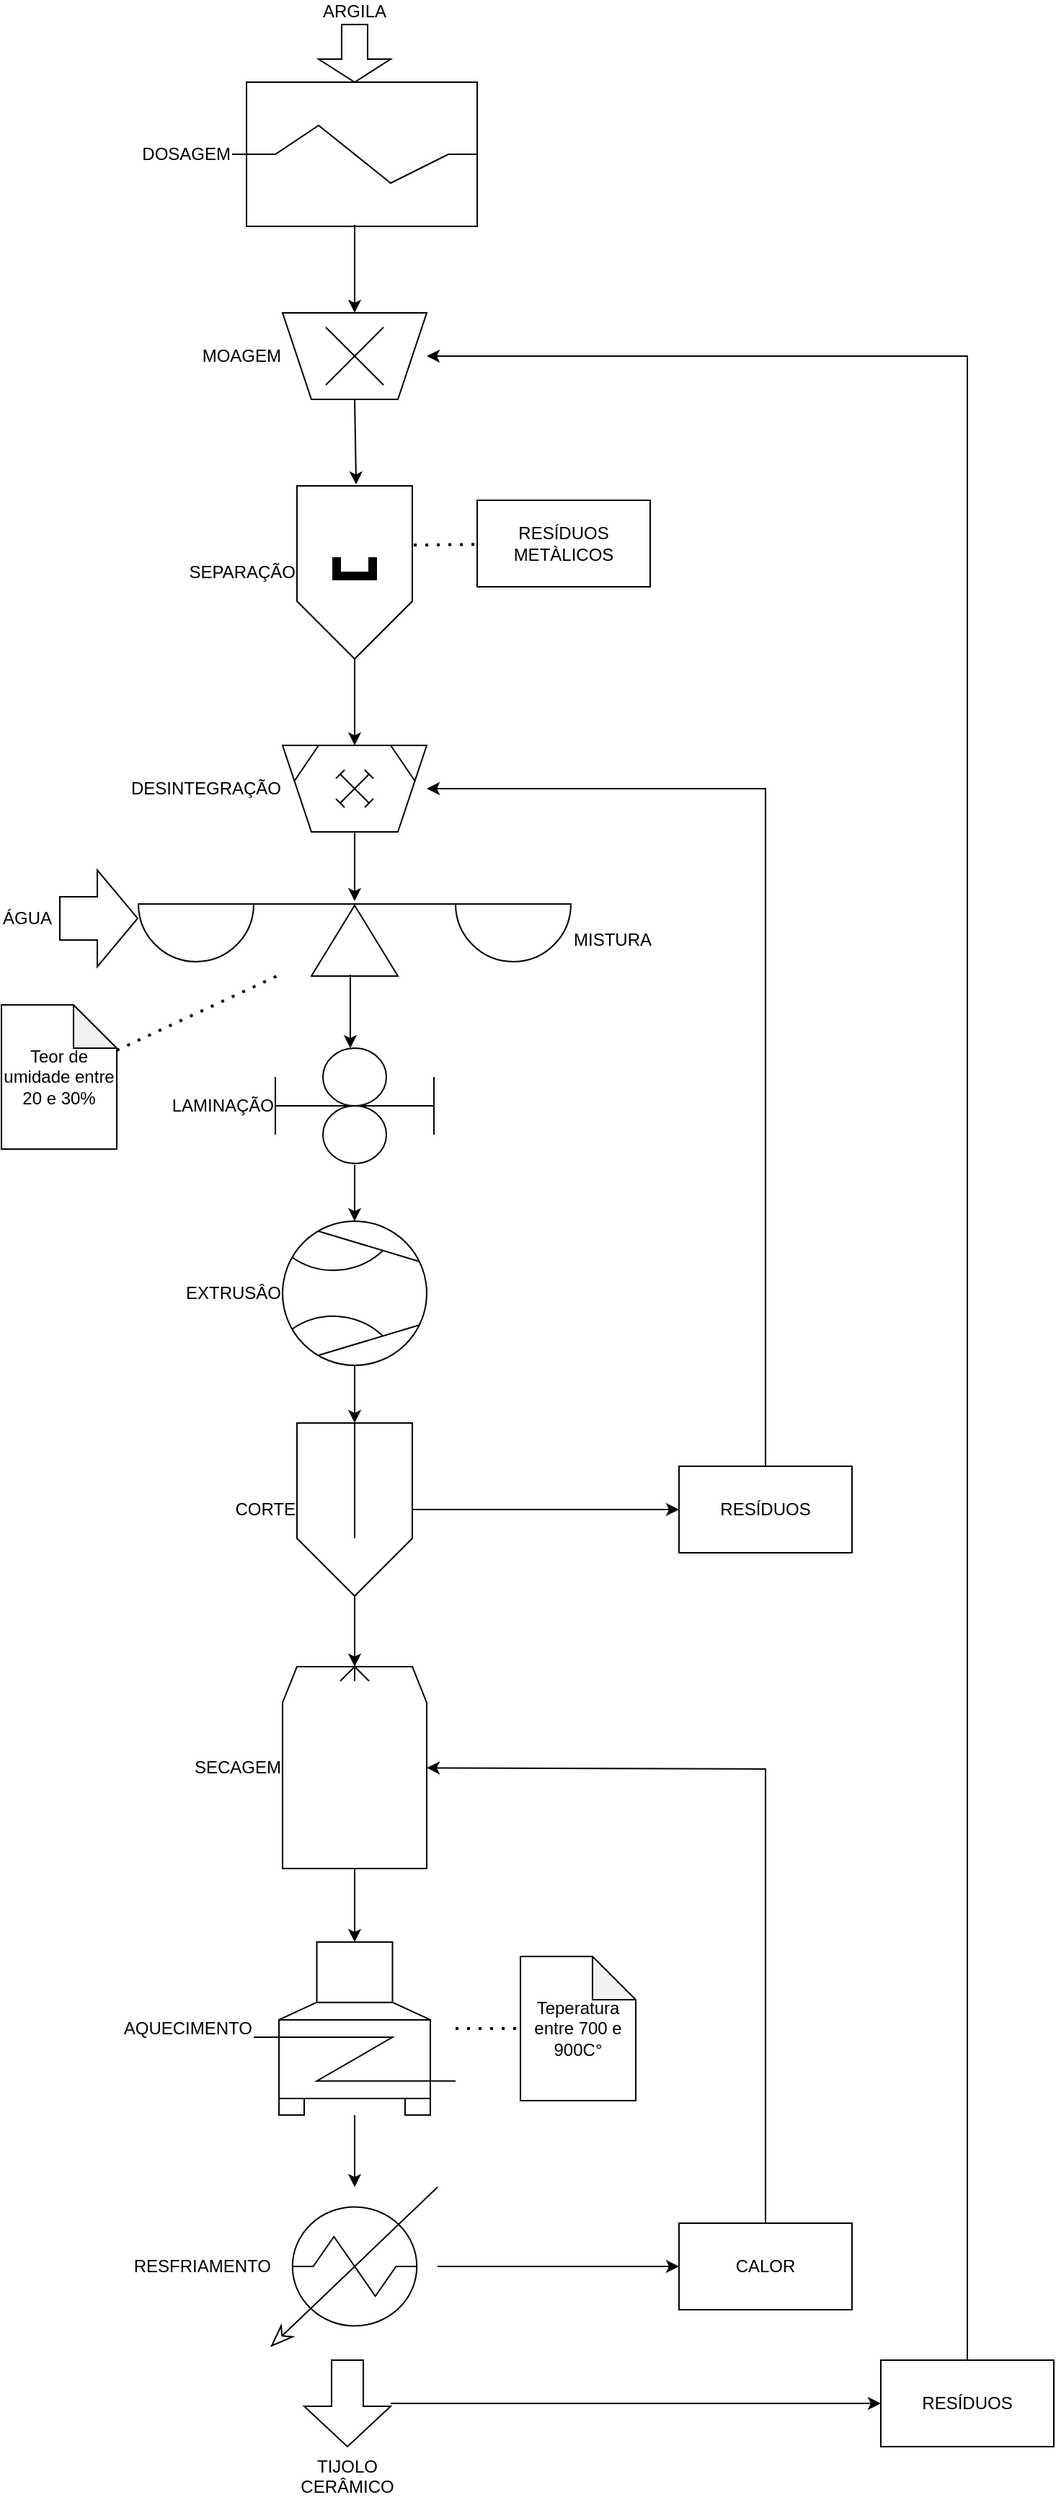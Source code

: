 <mxfile version="21.6.2" type="github">
  <diagram id="C5RBs43oDa-KdzZeNtuy" name="Page-1">
    <mxGraphModel dx="1434" dy="756" grid="1" gridSize="10" guides="1" tooltips="1" connect="1" arrows="1" fold="1" page="1" pageScale="1" pageWidth="827" pageHeight="1169" math="0" shadow="0">
      <root>
        <mxCell id="WIyWlLk6GJQsqaUBKTNV-0" />
        <mxCell id="WIyWlLk6GJQsqaUBKTNV-1" parent="WIyWlLk6GJQsqaUBKTNV-0" />
        <mxCell id="Db3x2-mIG0SqWnb48fhS-3" value="DOSAGEM" style="shape=mxgraph.pid.mixers.kneader;html=1;pointerEvents=1;align=right;verticalLabelPosition=middle;verticalAlign=middle;dashed=0;labelPosition=left;" vertex="1" parent="WIyWlLk6GJQsqaUBKTNV-1">
          <mxGeometry x="230" y="70" width="170" height="100" as="geometry" />
        </mxCell>
        <mxCell id="Db3x2-mIG0SqWnb48fhS-4" value="SEPARAÇÃO" style="verticalLabelPosition=middle;align=right;dashed=0;html=1;verticalAlign=middle;shape=mxgraph.pid.separators.separator_(permanent_magnet)2;labelPosition=left;" vertex="1" parent="WIyWlLk6GJQsqaUBKTNV-1">
          <mxGeometry x="275" y="350" width="80" height="120" as="geometry" />
        </mxCell>
        <mxCell id="Db3x2-mIG0SqWnb48fhS-6" value="ARGILA" style="shape=singleArrow;direction=south;whiteSpace=wrap;html=1;arrowWidth=0.36;arrowSize=0.4;labelPosition=center;verticalLabelPosition=top;align=center;verticalAlign=bottom;" vertex="1" parent="WIyWlLk6GJQsqaUBKTNV-1">
          <mxGeometry x="290" y="30" width="50" height="40" as="geometry" />
        </mxCell>
        <mxCell id="Db3x2-mIG0SqWnb48fhS-7" value="" style="endArrow=none;dashed=1;html=1;dashPattern=1 3;strokeWidth=2;rounded=0;exitX=1.013;exitY=0.342;exitDx=0;exitDy=0;exitPerimeter=0;" edge="1" parent="WIyWlLk6GJQsqaUBKTNV-1" source="Db3x2-mIG0SqWnb48fhS-4" target="Db3x2-mIG0SqWnb48fhS-8">
          <mxGeometry width="50" height="50" relative="1" as="geometry">
            <mxPoint x="350" y="440" as="sourcePoint" />
            <mxPoint x="460" y="390" as="targetPoint" />
          </mxGeometry>
        </mxCell>
        <mxCell id="Db3x2-mIG0SqWnb48fhS-8" value="RESÍDUOS METÀLICOS" style="rounded=0;whiteSpace=wrap;html=1;" vertex="1" parent="WIyWlLk6GJQsqaUBKTNV-1">
          <mxGeometry x="400" y="360" width="120" height="60" as="geometry" />
        </mxCell>
        <mxCell id="Db3x2-mIG0SqWnb48fhS-9" value="MOAGEM" style="verticalLabelPosition=middle;align=right;dashed=0;html=1;verticalAlign=middle;shape=mxgraph.pid.crushers_grinding.crushing,_grinding_machine;labelPosition=left;" vertex="1" parent="WIyWlLk6GJQsqaUBKTNV-1">
          <mxGeometry x="265" y="230" width="100" height="60" as="geometry" />
        </mxCell>
        <mxCell id="Db3x2-mIG0SqWnb48fhS-10" value="" style="endArrow=classic;html=1;rounded=0;exitX=0.5;exitY=0.99;exitDx=0;exitDy=0;exitPerimeter=0;" edge="1" parent="WIyWlLk6GJQsqaUBKTNV-1" source="Db3x2-mIG0SqWnb48fhS-3" target="Db3x2-mIG0SqWnb48fhS-9">
          <mxGeometry width="50" height="50" relative="1" as="geometry">
            <mxPoint x="390" y="310" as="sourcePoint" />
            <mxPoint x="440" y="260" as="targetPoint" />
          </mxGeometry>
        </mxCell>
        <mxCell id="Db3x2-mIG0SqWnb48fhS-11" value="" style="endArrow=classic;html=1;rounded=0;exitX=0.5;exitY=1;exitDx=0;exitDy=0;exitPerimeter=0;entryX=0.513;entryY=-0.008;entryDx=0;entryDy=0;entryPerimeter=0;" edge="1" parent="WIyWlLk6GJQsqaUBKTNV-1" source="Db3x2-mIG0SqWnb48fhS-9" target="Db3x2-mIG0SqWnb48fhS-4">
          <mxGeometry width="50" height="50" relative="1" as="geometry">
            <mxPoint x="390" y="310" as="sourcePoint" />
            <mxPoint x="440" y="260" as="targetPoint" />
          </mxGeometry>
        </mxCell>
        <mxCell id="Db3x2-mIG0SqWnb48fhS-12" value="DESINTEGRAÇÃO" style="verticalLabelPosition=middle;align=right;dashed=0;html=1;verticalAlign=middle;shape=mxgraph.pid.crushers_grinding.mill,_pulverizer_(hammer);labelPosition=left;" vertex="1" parent="WIyWlLk6GJQsqaUBKTNV-1">
          <mxGeometry x="265" y="530" width="100" height="60" as="geometry" />
        </mxCell>
        <mxCell id="Db3x2-mIG0SqWnb48fhS-13" value="" style="endArrow=classic;html=1;rounded=0;exitX=0.5;exitY=1;exitDx=0;exitDy=0;exitPerimeter=0;entryX=0.5;entryY=0;entryDx=0;entryDy=0;entryPerimeter=0;" edge="1" parent="WIyWlLk6GJQsqaUBKTNV-1" source="Db3x2-mIG0SqWnb48fhS-4" target="Db3x2-mIG0SqWnb48fhS-12">
          <mxGeometry width="50" height="50" relative="1" as="geometry">
            <mxPoint x="310" y="510" as="sourcePoint" />
            <mxPoint x="360" y="460" as="targetPoint" />
          </mxGeometry>
        </mxCell>
        <mxCell id="Db3x2-mIG0SqWnb48fhS-14" value="MISTURA" style="shape=mxgraph.pid.feeders.proportional_feeder_(metering);html=1;pointerEvents=1;align=left;verticalLabelPosition=middle;verticalAlign=middle;dashed=0;labelPosition=right;" vertex="1" parent="WIyWlLk6GJQsqaUBKTNV-1">
          <mxGeometry x="165" y="640" width="300" height="50" as="geometry" />
        </mxCell>
        <mxCell id="Db3x2-mIG0SqWnb48fhS-15" value="ÁGUA" style="shape=flexArrow;endArrow=classic;html=1;rounded=0;entryX=-0.007;entryY=0.56;entryDx=0;entryDy=0;entryPerimeter=0;width=30;endSize=9;endWidth=36;labelPosition=left;verticalLabelPosition=middle;align=right;verticalAlign=middle;fontSize=12;spacingTop=0;spacing=34;" edge="1" parent="WIyWlLk6GJQsqaUBKTNV-1">
          <mxGeometry width="50" height="50" relative="1" as="geometry">
            <mxPoint x="110" y="650" as="sourcePoint" />
            <mxPoint x="165.0" y="650" as="targetPoint" />
          </mxGeometry>
        </mxCell>
        <mxCell id="Db3x2-mIG0SqWnb48fhS-16" value="" style="endArrow=classic;html=1;rounded=0;exitX=0.5;exitY=1;exitDx=0;exitDy=0;exitPerimeter=0;entryX=0.5;entryY=-0.04;entryDx=0;entryDy=0;entryPerimeter=0;" edge="1" parent="WIyWlLk6GJQsqaUBKTNV-1" source="Db3x2-mIG0SqWnb48fhS-12" target="Db3x2-mIG0SqWnb48fhS-14">
          <mxGeometry width="50" height="50" relative="1" as="geometry">
            <mxPoint x="390" y="610" as="sourcePoint" />
            <mxPoint x="440" y="560" as="targetPoint" />
          </mxGeometry>
        </mxCell>
        <mxCell id="Db3x2-mIG0SqWnb48fhS-17" value="LAMINAÇÃO" style="verticalLabelPosition=middle;align=right;dashed=0;html=1;verticalAlign=middle;shape=mxgraph.pid.piping.duplex_strainer;labelPosition=left;" vertex="1" parent="WIyWlLk6GJQsqaUBKTNV-1">
          <mxGeometry x="260" y="740" width="110" height="80" as="geometry" />
        </mxCell>
        <mxCell id="Db3x2-mIG0SqWnb48fhS-18" value="" style="endArrow=classic;html=1;rounded=0;exitX=0.49;exitY=0.98;exitDx=0;exitDy=0;exitPerimeter=0;" edge="1" parent="WIyWlLk6GJQsqaUBKTNV-1" source="Db3x2-mIG0SqWnb48fhS-14">
          <mxGeometry width="50" height="50" relative="1" as="geometry">
            <mxPoint x="390" y="710" as="sourcePoint" />
            <mxPoint x="312" y="740" as="targetPoint" />
          </mxGeometry>
        </mxCell>
        <mxCell id="Db3x2-mIG0SqWnb48fhS-19" value="EXTRUSÂO" style="shape=mxgraph.pid.compressors_-_iso.compressor_(ejector);html=1;pointerEvents=1;align=right;verticalLabelPosition=middle;verticalAlign=middle;dashed=0;labelPosition=left;" vertex="1" parent="WIyWlLk6GJQsqaUBKTNV-1">
          <mxGeometry x="265" y="860" width="100" height="100" as="geometry" />
        </mxCell>
        <mxCell id="Db3x2-mIG0SqWnb48fhS-20" value="" style="endArrow=classic;html=1;rounded=0;exitX=0.5;exitY=1.013;exitDx=0;exitDy=0;exitPerimeter=0;" edge="1" parent="WIyWlLk6GJQsqaUBKTNV-1" source="Db3x2-mIG0SqWnb48fhS-17">
          <mxGeometry width="50" height="50" relative="1" as="geometry">
            <mxPoint x="390" y="810" as="sourcePoint" />
            <mxPoint x="315" y="860" as="targetPoint" />
          </mxGeometry>
        </mxCell>
        <mxCell id="Db3x2-mIG0SqWnb48fhS-21" value="CORTE" style="verticalLabelPosition=middle;align=right;dashed=0;html=1;verticalAlign=middle;shape=mxgraph.pid.separators.impact_separator;labelPosition=left;" vertex="1" parent="WIyWlLk6GJQsqaUBKTNV-1">
          <mxGeometry x="275" y="1000" width="80" height="120" as="geometry" />
        </mxCell>
        <mxCell id="Db3x2-mIG0SqWnb48fhS-22" value="" style="endArrow=classic;html=1;rounded=0;" edge="1" parent="WIyWlLk6GJQsqaUBKTNV-1" source="Db3x2-mIG0SqWnb48fhS-19" target="Db3x2-mIG0SqWnb48fhS-21">
          <mxGeometry width="50" height="50" relative="1" as="geometry">
            <mxPoint x="390" y="710" as="sourcePoint" />
            <mxPoint x="440" y="660" as="targetPoint" />
          </mxGeometry>
        </mxCell>
        <mxCell id="Db3x2-mIG0SqWnb48fhS-23" value="RESÍDUOS" style="rounded=0;whiteSpace=wrap;html=1;" vertex="1" parent="WIyWlLk6GJQsqaUBKTNV-1">
          <mxGeometry x="540" y="1030" width="120" height="60" as="geometry" />
        </mxCell>
        <mxCell id="Db3x2-mIG0SqWnb48fhS-24" value="" style="endArrow=classic;html=1;rounded=0;" edge="1" parent="WIyWlLk6GJQsqaUBKTNV-1" source="Db3x2-mIG0SqWnb48fhS-21" target="Db3x2-mIG0SqWnb48fhS-23">
          <mxGeometry width="50" height="50" relative="1" as="geometry">
            <mxPoint x="390" y="810" as="sourcePoint" />
            <mxPoint x="440" y="760" as="targetPoint" />
          </mxGeometry>
        </mxCell>
        <mxCell id="Db3x2-mIG0SqWnb48fhS-25" value="" style="endArrow=classic;html=1;rounded=0;" edge="1" parent="WIyWlLk6GJQsqaUBKTNV-1" source="Db3x2-mIG0SqWnb48fhS-23" target="Db3x2-mIG0SqWnb48fhS-12">
          <mxGeometry width="50" height="50" relative="1" as="geometry">
            <mxPoint x="610" y="960" as="sourcePoint" />
            <mxPoint x="600" y="560" as="targetPoint" />
            <Array as="points">
              <mxPoint x="600" y="560" />
            </Array>
          </mxGeometry>
        </mxCell>
        <mxCell id="Db3x2-mIG0SqWnb48fhS-27" value="SECAGEM" style="shape=mxgraph.pid.driers.spray_drier;html=1;pointerEvents=1;align=right;verticalLabelPosition=middle;verticalAlign=middle;dashed=0;labelPosition=left;" vertex="1" parent="WIyWlLk6GJQsqaUBKTNV-1">
          <mxGeometry x="265" y="1169" width="100" height="140" as="geometry" />
        </mxCell>
        <mxCell id="Db3x2-mIG0SqWnb48fhS-28" value="AQUECIMENTO" style="shape=mxgraph.pid.vessels.furnace;html=1;pointerEvents=1;align=right;verticalLabelPosition=middle;verticalAlign=middle;dashed=0;labelPosition=left;" vertex="1" parent="WIyWlLk6GJQsqaUBKTNV-1">
          <mxGeometry x="245" y="1360" width="140" height="120" as="geometry" />
        </mxCell>
        <mxCell id="Db3x2-mIG0SqWnb48fhS-29" value="Teor de umidade entre 20 e 30%" style="shape=note;whiteSpace=wrap;html=1;backgroundOutline=1;darkOpacity=0.05;" vertex="1" parent="WIyWlLk6GJQsqaUBKTNV-1">
          <mxGeometry x="70" y="710" width="80" height="100" as="geometry" />
        </mxCell>
        <mxCell id="Db3x2-mIG0SqWnb48fhS-32" value="" style="endArrow=none;dashed=1;html=1;dashPattern=1 3;strokeWidth=2;rounded=0;" edge="1" parent="WIyWlLk6GJQsqaUBKTNV-1" source="Db3x2-mIG0SqWnb48fhS-29" target="Db3x2-mIG0SqWnb48fhS-14">
          <mxGeometry width="50" height="50" relative="1" as="geometry">
            <mxPoint x="390" y="910" as="sourcePoint" />
            <mxPoint x="440" y="860" as="targetPoint" />
          </mxGeometry>
        </mxCell>
        <mxCell id="Db3x2-mIG0SqWnb48fhS-33" value="Teperatura entre 700 e 900C°" style="shape=note;whiteSpace=wrap;html=1;backgroundOutline=1;darkOpacity=0.05;" vertex="1" parent="WIyWlLk6GJQsqaUBKTNV-1">
          <mxGeometry x="430" y="1370" width="80" height="100" as="geometry" />
        </mxCell>
        <mxCell id="Db3x2-mIG0SqWnb48fhS-34" value="" style="endArrow=none;dashed=1;html=1;dashPattern=1 3;strokeWidth=2;rounded=0;" edge="1" parent="WIyWlLk6GJQsqaUBKTNV-1" source="Db3x2-mIG0SqWnb48fhS-28" target="Db3x2-mIG0SqWnb48fhS-33">
          <mxGeometry width="50" height="50" relative="1" as="geometry">
            <mxPoint x="350" y="1510" as="sourcePoint" />
            <mxPoint x="400" y="1460" as="targetPoint" />
          </mxGeometry>
        </mxCell>
        <mxCell id="Db3x2-mIG0SqWnb48fhS-35" value="RESFRIAMENTO" style="shape=mxgraph.pid.heat_exchangers.heater;html=1;pointerEvents=1;align=right;verticalLabelPosition=middle;verticalAlign=middle;dashed=0;labelPosition=left;" vertex="1" parent="WIyWlLk6GJQsqaUBKTNV-1">
          <mxGeometry x="257.5" y="1530" width="115" height="110" as="geometry" />
        </mxCell>
        <mxCell id="Db3x2-mIG0SqWnb48fhS-36" value="CALOR" style="rounded=0;whiteSpace=wrap;html=1;" vertex="1" parent="WIyWlLk6GJQsqaUBKTNV-1">
          <mxGeometry x="540" y="1555" width="120" height="60" as="geometry" />
        </mxCell>
        <mxCell id="Db3x2-mIG0SqWnb48fhS-37" value="" style="endArrow=classic;html=1;rounded=0;" edge="1" parent="WIyWlLk6GJQsqaUBKTNV-1" source="Db3x2-mIG0SqWnb48fhS-35" target="Db3x2-mIG0SqWnb48fhS-36">
          <mxGeometry width="50" height="50" relative="1" as="geometry">
            <mxPoint x="350" y="1510" as="sourcePoint" />
            <mxPoint x="400" y="1460" as="targetPoint" />
          </mxGeometry>
        </mxCell>
        <mxCell id="Db3x2-mIG0SqWnb48fhS-38" value="" style="endArrow=classic;html=1;rounded=0;" edge="1" parent="WIyWlLk6GJQsqaUBKTNV-1" source="Db3x2-mIG0SqWnb48fhS-36" target="Db3x2-mIG0SqWnb48fhS-27">
          <mxGeometry width="50" height="50" relative="1" as="geometry">
            <mxPoint x="350" y="1310" as="sourcePoint" />
            <mxPoint x="570" y="1150" as="targetPoint" />
            <Array as="points">
              <mxPoint x="600" y="1240" />
            </Array>
          </mxGeometry>
        </mxCell>
        <mxCell id="Db3x2-mIG0SqWnb48fhS-39" value="" style="endArrow=classic;html=1;rounded=0;" edge="1" parent="WIyWlLk6GJQsqaUBKTNV-1" source="Db3x2-mIG0SqWnb48fhS-21" target="Db3x2-mIG0SqWnb48fhS-27">
          <mxGeometry width="50" height="50" relative="1" as="geometry">
            <mxPoint x="350" y="1210" as="sourcePoint" />
            <mxPoint x="400" y="1160" as="targetPoint" />
          </mxGeometry>
        </mxCell>
        <mxCell id="Db3x2-mIG0SqWnb48fhS-40" value="" style="endArrow=classic;html=1;rounded=0;" edge="1" parent="WIyWlLk6GJQsqaUBKTNV-1" source="Db3x2-mIG0SqWnb48fhS-27" target="Db3x2-mIG0SqWnb48fhS-28">
          <mxGeometry width="50" height="50" relative="1" as="geometry">
            <mxPoint x="350" y="1510" as="sourcePoint" />
            <mxPoint x="400" y="1460" as="targetPoint" />
          </mxGeometry>
        </mxCell>
        <mxCell id="Db3x2-mIG0SqWnb48fhS-41" value="" style="endArrow=classic;html=1;rounded=0;" edge="1" parent="WIyWlLk6GJQsqaUBKTNV-1" source="Db3x2-mIG0SqWnb48fhS-28" target="Db3x2-mIG0SqWnb48fhS-35">
          <mxGeometry width="50" height="50" relative="1" as="geometry">
            <mxPoint x="350" y="1510" as="sourcePoint" />
            <mxPoint x="400" y="1460" as="targetPoint" />
          </mxGeometry>
        </mxCell>
        <mxCell id="Db3x2-mIG0SqWnb48fhS-42" value="TIJOLO CERÂMICO" style="shape=singleArrow;direction=south;whiteSpace=wrap;html=1;arrowWidth=0.367;arrowSize=0.467;labelPosition=center;verticalLabelPosition=bottom;align=center;verticalAlign=top;" vertex="1" parent="WIyWlLk6GJQsqaUBKTNV-1">
          <mxGeometry x="280" y="1650" width="60" height="60" as="geometry" />
        </mxCell>
        <mxCell id="Db3x2-mIG0SqWnb48fhS-43" value="RESÍDUOS" style="rounded=0;whiteSpace=wrap;html=1;" vertex="1" parent="WIyWlLk6GJQsqaUBKTNV-1">
          <mxGeometry x="680" y="1650" width="120" height="60" as="geometry" />
        </mxCell>
        <mxCell id="Db3x2-mIG0SqWnb48fhS-44" value="" style="endArrow=classic;html=1;rounded=0;" edge="1" parent="WIyWlLk6GJQsqaUBKTNV-1" source="Db3x2-mIG0SqWnb48fhS-42" target="Db3x2-mIG0SqWnb48fhS-43">
          <mxGeometry width="50" height="50" relative="1" as="geometry">
            <mxPoint x="350" y="1860" as="sourcePoint" />
            <mxPoint x="400" y="1810" as="targetPoint" />
          </mxGeometry>
        </mxCell>
        <mxCell id="Db3x2-mIG0SqWnb48fhS-45" value="" style="endArrow=classic;html=1;rounded=0;" edge="1" parent="WIyWlLk6GJQsqaUBKTNV-1" source="Db3x2-mIG0SqWnb48fhS-43" target="Db3x2-mIG0SqWnb48fhS-9">
          <mxGeometry width="50" height="50" relative="1" as="geometry">
            <mxPoint x="350" y="1560" as="sourcePoint" />
            <mxPoint x="750" y="250" as="targetPoint" />
            <Array as="points">
              <mxPoint x="740" y="260" />
            </Array>
          </mxGeometry>
        </mxCell>
      </root>
    </mxGraphModel>
  </diagram>
</mxfile>
